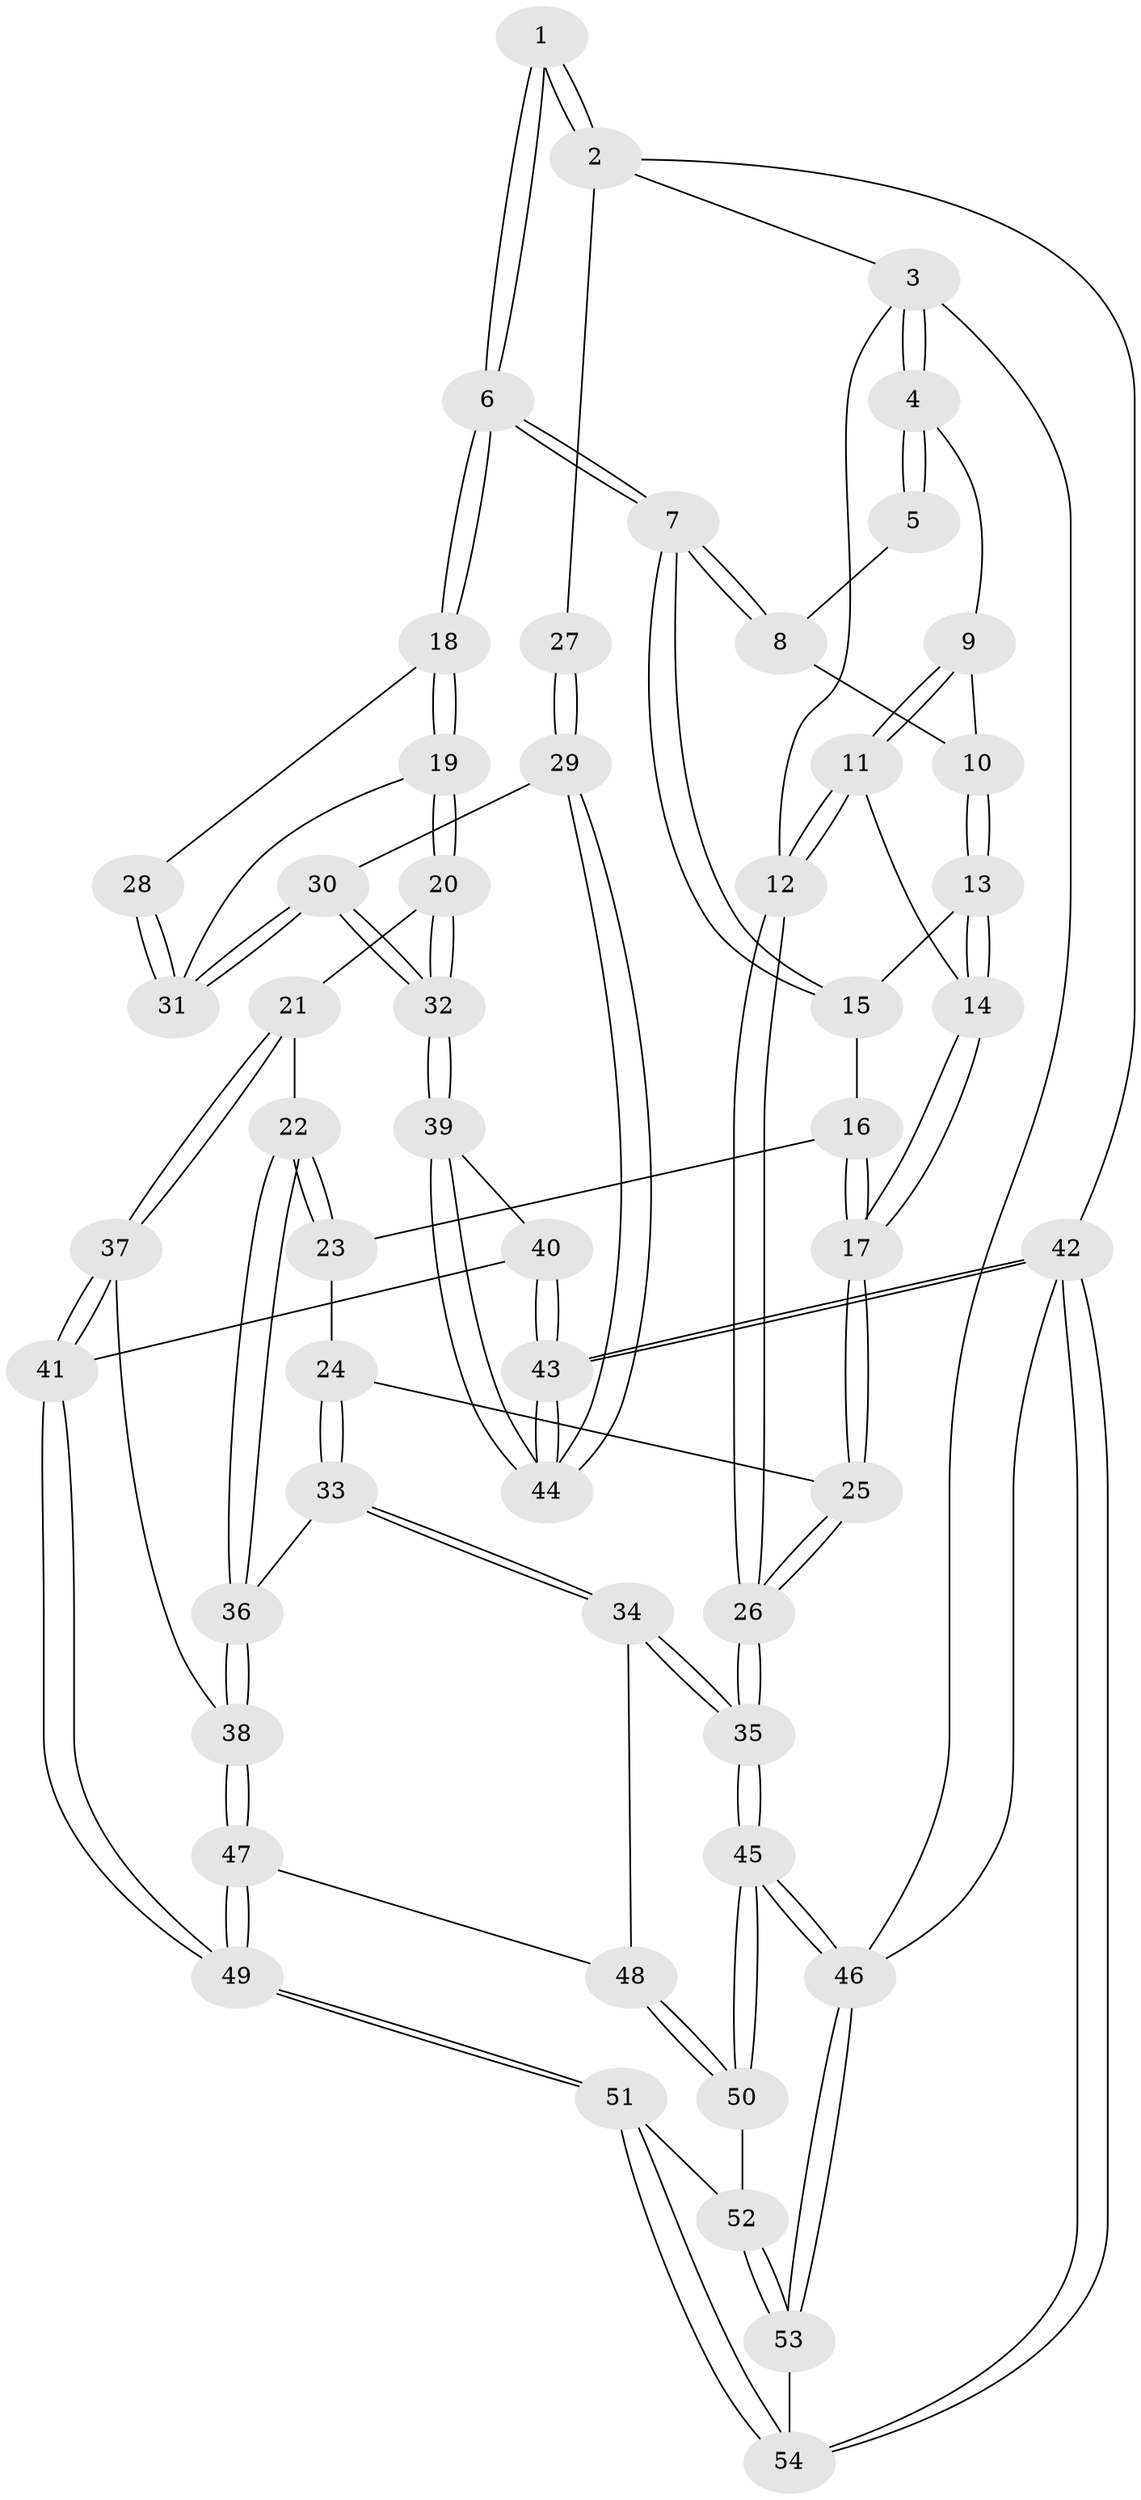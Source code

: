 // coarse degree distribution, {3: 0.05405405405405406, 4: 0.3783783783783784, 5: 0.43243243243243246, 6: 0.08108108108108109, 7: 0.05405405405405406}
// Generated by graph-tools (version 1.1) at 2025/05/03/04/25 22:05:07]
// undirected, 54 vertices, 132 edges
graph export_dot {
graph [start="1"]
  node [color=gray90,style=filled];
  1 [pos="+0.7109410403916533+0"];
  2 [pos="+1+0"];
  3 [pos="+0+0"];
  4 [pos="+0.13002511711717157+0"];
  5 [pos="+0.48871160728140167+0"];
  6 [pos="+0.6459748747565788+0.24059894114238614"];
  7 [pos="+0.5607002067525838+0.20019008635146587"];
  8 [pos="+0.47881491689400346+0.006574489300770165"];
  9 [pos="+0.1532829911188627+0"];
  10 [pos="+0.27112552315528066+0.09850215522200138"];
  11 [pos="+0.024485945252227793+0.24657058886932928"];
  12 [pos="+0+0.242349320191743"];
  13 [pos="+0.2725920223732742+0.10618592592651899"];
  14 [pos="+0.06129025591282468+0.2606840453544303"];
  15 [pos="+0.3409730702308709+0.1886231779608537"];
  16 [pos="+0.3121823819519739+0.2756830483727067"];
  17 [pos="+0.08954555601220843+0.29805587368136266"];
  18 [pos="+0.6525898733635225+0.24934885451857"];
  19 [pos="+0.6535382672373657+0.266349862662145"];
  20 [pos="+0.5827255826132313+0.4028046272330034"];
  21 [pos="+0.5309014535636458+0.43858362993432926"];
  22 [pos="+0.3817030955426699+0.4361781363288472"];
  23 [pos="+0.3122363646196331+0.2787322435908493"];
  24 [pos="+0.1643519398957128+0.4338750232523621"];
  25 [pos="+0.1313721050381226+0.4109104155790571"];
  26 [pos="+0+0.5983054286864204"];
  27 [pos="+1+0"];
  28 [pos="+1+0.0669475320952406"];
  29 [pos="+1+0.5033461328401944"];
  30 [pos="+0.9308142453281999+0.49342306317347406"];
  31 [pos="+0.8484364881723074+0.4104379466944796"];
  32 [pos="+0.7500749826957132+0.6546708859112556"];
  33 [pos="+0.2173261997234018+0.5095154429149209"];
  34 [pos="+0.1929210732194242+0.5607134396317828"];
  35 [pos="+0+0.6139434790757234"];
  36 [pos="+0.29804112969105695+0.5010503477082465"];
  37 [pos="+0.5100459943080217+0.5481116990744376"];
  38 [pos="+0.38155401643988984+0.6326162971577952"];
  39 [pos="+0.7465365652111053+0.6679449751385289"];
  40 [pos="+0.6490354085816734+0.8004663196969339"];
  41 [pos="+0.6027808596286087+0.820945916231821"];
  42 [pos="+1+1"];
  43 [pos="+1+1"];
  44 [pos="+1+0.9106159136592334"];
  45 [pos="+0+0.8309834057998164"];
  46 [pos="+0+1"];
  47 [pos="+0.3776265447061261+0.6803501827915406"];
  48 [pos="+0.19821248079868312+0.7247165064086222"];
  49 [pos="+0.5574671151139448+0.8621843693821015"];
  50 [pos="+0.17508996599991702+0.7664313062280572"];
  51 [pos="+0.4927781550888035+0.9968866509327576"];
  52 [pos="+0.2281012530550836+0.8368233650346906"];
  53 [pos="+0+1"];
  54 [pos="+0.49010647611913655+1"];
  1 -- 2;
  1 -- 2;
  1 -- 6;
  1 -- 6;
  2 -- 3;
  2 -- 27;
  2 -- 42;
  3 -- 4;
  3 -- 4;
  3 -- 12;
  3 -- 46;
  4 -- 5;
  4 -- 5;
  4 -- 9;
  5 -- 8;
  6 -- 7;
  6 -- 7;
  6 -- 18;
  6 -- 18;
  7 -- 8;
  7 -- 8;
  7 -- 15;
  7 -- 15;
  8 -- 10;
  9 -- 10;
  9 -- 11;
  9 -- 11;
  10 -- 13;
  10 -- 13;
  11 -- 12;
  11 -- 12;
  11 -- 14;
  12 -- 26;
  12 -- 26;
  13 -- 14;
  13 -- 14;
  13 -- 15;
  14 -- 17;
  14 -- 17;
  15 -- 16;
  16 -- 17;
  16 -- 17;
  16 -- 23;
  17 -- 25;
  17 -- 25;
  18 -- 19;
  18 -- 19;
  18 -- 28;
  19 -- 20;
  19 -- 20;
  19 -- 31;
  20 -- 21;
  20 -- 32;
  20 -- 32;
  21 -- 22;
  21 -- 37;
  21 -- 37;
  22 -- 23;
  22 -- 23;
  22 -- 36;
  22 -- 36;
  23 -- 24;
  24 -- 25;
  24 -- 33;
  24 -- 33;
  25 -- 26;
  25 -- 26;
  26 -- 35;
  26 -- 35;
  27 -- 29;
  27 -- 29;
  28 -- 31;
  28 -- 31;
  29 -- 30;
  29 -- 44;
  29 -- 44;
  30 -- 31;
  30 -- 31;
  30 -- 32;
  30 -- 32;
  32 -- 39;
  32 -- 39;
  33 -- 34;
  33 -- 34;
  33 -- 36;
  34 -- 35;
  34 -- 35;
  34 -- 48;
  35 -- 45;
  35 -- 45;
  36 -- 38;
  36 -- 38;
  37 -- 38;
  37 -- 41;
  37 -- 41;
  38 -- 47;
  38 -- 47;
  39 -- 40;
  39 -- 44;
  39 -- 44;
  40 -- 41;
  40 -- 43;
  40 -- 43;
  41 -- 49;
  41 -- 49;
  42 -- 43;
  42 -- 43;
  42 -- 54;
  42 -- 54;
  42 -- 46;
  43 -- 44;
  43 -- 44;
  45 -- 46;
  45 -- 46;
  45 -- 50;
  45 -- 50;
  46 -- 53;
  46 -- 53;
  47 -- 48;
  47 -- 49;
  47 -- 49;
  48 -- 50;
  48 -- 50;
  49 -- 51;
  49 -- 51;
  50 -- 52;
  51 -- 52;
  51 -- 54;
  51 -- 54;
  52 -- 53;
  52 -- 53;
  53 -- 54;
}
